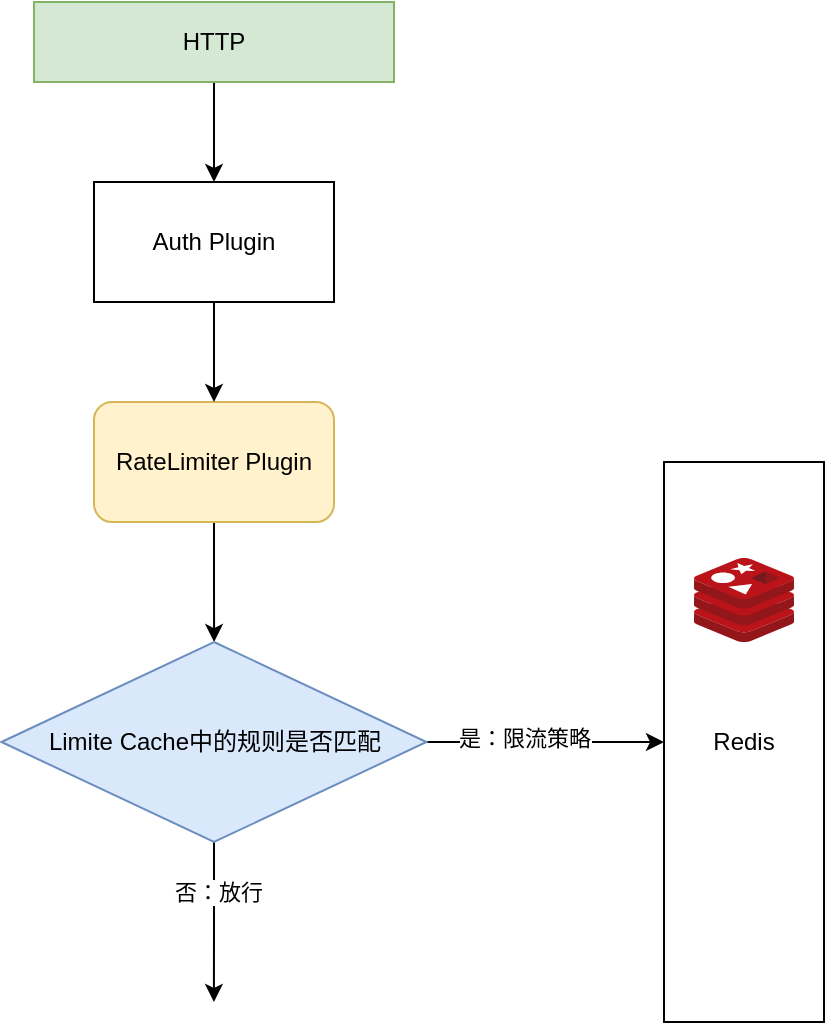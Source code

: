 <mxfile version="17.4.2" type="device"><diagram id="TPLdfukxTYCq0zUWbusp" name="第 1 页"><mxGraphModel dx="1008" dy="703" grid="1" gridSize="10" guides="1" tooltips="1" connect="1" arrows="1" fold="1" page="1" pageScale="1" pageWidth="827" pageHeight="1169" math="0" shadow="0"><root><mxCell id="0"/><mxCell id="1" parent="0"/><mxCell id="fan72Hmnmhpwi1vCAMNZ-4" value="" style="edgeStyle=orthogonalEdgeStyle;rounded=0;orthogonalLoop=1;jettySize=auto;html=1;" edge="1" parent="1" source="fan72Hmnmhpwi1vCAMNZ-1" target="fan72Hmnmhpwi1vCAMNZ-3"><mxGeometry relative="1" as="geometry"/></mxCell><mxCell id="fan72Hmnmhpwi1vCAMNZ-1" value="HTTP" style="rounded=0;whiteSpace=wrap;html=1;fillColor=#d5e8d4;strokeColor=#82b366;" vertex="1" parent="1"><mxGeometry x="165" y="350" width="180" height="40" as="geometry"/></mxCell><mxCell id="fan72Hmnmhpwi1vCAMNZ-12" value="" style="edgeStyle=orthogonalEdgeStyle;rounded=0;orthogonalLoop=1;jettySize=auto;html=1;" edge="1" parent="1" source="fan72Hmnmhpwi1vCAMNZ-2" target="fan72Hmnmhpwi1vCAMNZ-11"><mxGeometry relative="1" as="geometry"/></mxCell><mxCell id="fan72Hmnmhpwi1vCAMNZ-2" value="RateLimiter Plugin" style="rounded=1;whiteSpace=wrap;html=1;fillColor=#fff2cc;strokeColor=#d6b656;" vertex="1" parent="1"><mxGeometry x="195" y="550" width="120" height="60" as="geometry"/></mxCell><mxCell id="fan72Hmnmhpwi1vCAMNZ-5" value="" style="edgeStyle=orthogonalEdgeStyle;rounded=0;orthogonalLoop=1;jettySize=auto;html=1;" edge="1" parent="1" source="fan72Hmnmhpwi1vCAMNZ-3" target="fan72Hmnmhpwi1vCAMNZ-2"><mxGeometry relative="1" as="geometry"/></mxCell><mxCell id="fan72Hmnmhpwi1vCAMNZ-3" value="Auth Plugin" style="rounded=0;whiteSpace=wrap;html=1;" vertex="1" parent="1"><mxGeometry x="195" y="440" width="120" height="60" as="geometry"/></mxCell><mxCell id="fan72Hmnmhpwi1vCAMNZ-14" value="" style="edgeStyle=orthogonalEdgeStyle;rounded=0;orthogonalLoop=1;jettySize=auto;html=1;" edge="1" parent="1" source="fan72Hmnmhpwi1vCAMNZ-11" target="fan72Hmnmhpwi1vCAMNZ-7"><mxGeometry relative="1" as="geometry"/></mxCell><mxCell id="fan72Hmnmhpwi1vCAMNZ-15" value="是：限流策略" style="edgeLabel;html=1;align=center;verticalAlign=middle;resizable=0;points=[];" vertex="1" connectable="0" parent="fan72Hmnmhpwi1vCAMNZ-14"><mxGeometry x="-0.181" y="2" relative="1" as="geometry"><mxPoint as="offset"/></mxGeometry></mxCell><mxCell id="fan72Hmnmhpwi1vCAMNZ-17" style="edgeStyle=orthogonalEdgeStyle;rounded=0;orthogonalLoop=1;jettySize=auto;html=1;exitX=0.5;exitY=1;exitDx=0;exitDy=0;" edge="1" parent="1" source="fan72Hmnmhpwi1vCAMNZ-11"><mxGeometry relative="1" as="geometry"><mxPoint x="254.952" y="850" as="targetPoint"/></mxGeometry></mxCell><mxCell id="fan72Hmnmhpwi1vCAMNZ-18" value="否：放行" style="edgeLabel;html=1;align=center;verticalAlign=middle;resizable=0;points=[];" vertex="1" connectable="0" parent="fan72Hmnmhpwi1vCAMNZ-17"><mxGeometry x="-0.391" y="2" relative="1" as="geometry"><mxPoint as="offset"/></mxGeometry></mxCell><mxCell id="fan72Hmnmhpwi1vCAMNZ-11" value="Limite Cache中的规则是否匹配" style="rhombus;whiteSpace=wrap;html=1;fillColor=#dae8fc;strokeColor=#6c8ebf;" vertex="1" parent="1"><mxGeometry x="148.75" y="670" width="212.5" height="100" as="geometry"/></mxCell><mxCell id="fan72Hmnmhpwi1vCAMNZ-13" value="" style="group" vertex="1" connectable="0" parent="1"><mxGeometry x="480" y="560" width="80" height="280" as="geometry"/></mxCell><mxCell id="fan72Hmnmhpwi1vCAMNZ-7" value="Redis" style="rounded=0;whiteSpace=wrap;html=1;" vertex="1" parent="fan72Hmnmhpwi1vCAMNZ-13"><mxGeometry y="20" width="80" height="280" as="geometry"/></mxCell><mxCell id="fan72Hmnmhpwi1vCAMNZ-8" value="" style="sketch=0;aspect=fixed;html=1;points=[];align=center;image;fontSize=12;image=img/lib/mscae/Cache_Redis_Product.svg;" vertex="1" parent="fan72Hmnmhpwi1vCAMNZ-13"><mxGeometry x="15" y="68" width="50" height="42" as="geometry"/></mxCell></root></mxGraphModel></diagram></mxfile>
